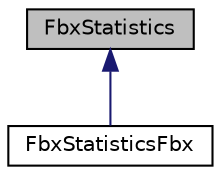 digraph "FbxStatistics"
{
  edge [fontname="Helvetica",fontsize="10",labelfontname="Helvetica",labelfontsize="10"];
  node [fontname="Helvetica",fontsize="10",shape=record];
  Node0 [label="FbxStatistics",height=0.2,width=0.4,color="black", fillcolor="grey75", style="filled", fontcolor="black"];
  Node0 -> Node1 [dir="back",color="midnightblue",fontsize="10",style="solid"];
  Node1 [label="FbxStatisticsFbx",height=0.2,width=0.4,color="black", fillcolor="white", style="filled",URL="$class_fbx_statistics_fbx.html"];
}
